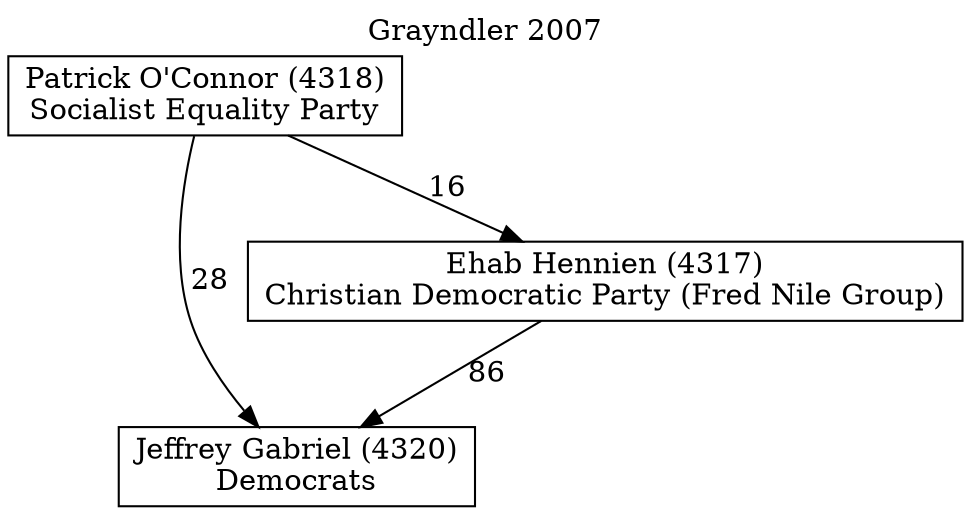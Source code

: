 // House preference flow
digraph "Jeffrey Gabriel (4320)_Grayndler_2007" {
	graph [label="Grayndler 2007" labelloc=t mclimit=10]
	node [shape=box]
	"Jeffrey Gabriel (4320)" [label="Jeffrey Gabriel (4320)
Democrats"]
	"Ehab Hennien (4317)" [label="Ehab Hennien (4317)
Christian Democratic Party (Fred Nile Group)"]
	"Patrick O'Connor (4318)" [label="Patrick O'Connor (4318)
Socialist Equality Party"]
	"Ehab Hennien (4317)" -> "Jeffrey Gabriel (4320)" [label=86]
	"Patrick O'Connor (4318)" -> "Ehab Hennien (4317)" [label=16]
	"Patrick O'Connor (4318)" -> "Jeffrey Gabriel (4320)" [label=28]
}
